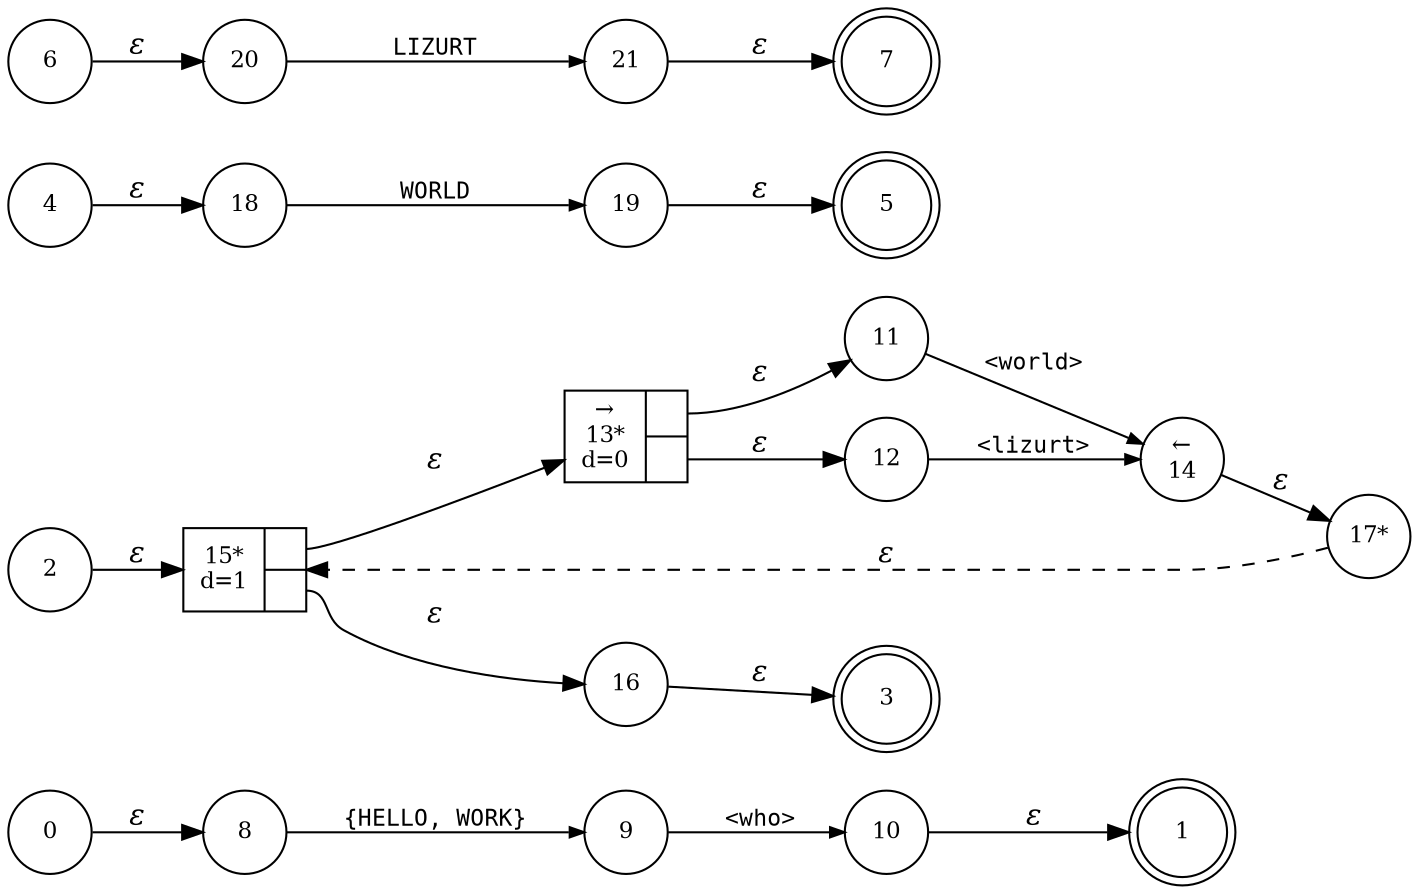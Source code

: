 digraph ATN { rankdir=LR;

s1[fontsize=11, label="1", shape=doublecircle, fixedsize=true, width=.6];
s0[fontsize=11,label="0", shape=circle, fixedsize=true, width=.55, peripheries=1];
s8[fontsize=11,label="8", shape=circle, fixedsize=true, width=.55, peripheries=1];
s9[fontsize=11,label="9", shape=circle, fixedsize=true, width=.55, peripheries=1];
s10[fontsize=11,label="10", shape=circle, fixedsize=true, width=.55, peripheries=1];
s0 -> s8 [fontname="Times-Italic", label="&epsilon;"];
s8 -> s9 [fontsize=11, fontname="Courier", arrowsize=.7, label = "{HELLO, WORK}", arrowhead = normal];
s9 -> s10 [fontsize=11, fontname="Courier", arrowsize=.7, label = "<who>", arrowhead = normal];
s10 -> s1 [fontname="Times-Italic", label="&epsilon;"];


s3[fontsize=11, label="3", shape=doublecircle, fixedsize=true, width=.6];
s16[fontsize=11,label="16", shape=circle, fixedsize=true, width=.55, peripheries=1];
s17[fontsize=11,label="17*", shape=circle, fixedsize=true, width=.55, peripheries=1];
s2[fontsize=11,label="2", shape=circle, fixedsize=true, width=.55, peripheries=1];
s11[fontsize=11,label="11", shape=circle, fixedsize=true, width=.55, peripheries=1];
s12[fontsize=11,label="12", shape=circle, fixedsize=true, width=.55, peripheries=1];
s13[fontsize=11,label="{&rarr;\n13*\nd=0|{<p0>|<p1>}}", shape=record, fixedsize=false, peripheries=1];
s14[fontsize=11,label="&larr;\n14", shape=circle, fixedsize=true, width=.55, peripheries=1];
s15[fontsize=11,label="{15*\nd=1|{<p0>|<p1>}}", shape=record, fixedsize=false, peripheries=1];
s2 -> s15 [fontname="Times-Italic", label="&epsilon;"];
s15:p0 -> s13 [fontname="Times-Italic", label="&epsilon;"];
s15:p1 -> s16 [fontname="Times-Italic", label="&epsilon;"];
s13:p0 -> s11 [fontname="Times-Italic", label="&epsilon;"];
s13:p1 -> s12 [fontname="Times-Italic", label="&epsilon;"];
s16 -> s3 [fontname="Times-Italic", label="&epsilon;"];
s11 -> s14 [fontsize=11, fontname="Courier", arrowsize=.7, label = "<world>", arrowhead = normal];
s12 -> s14 [fontsize=11, fontname="Courier", arrowsize=.7, label = "<lizurt>", arrowhead = normal];
s14 -> s17 [fontname="Times-Italic", label="&epsilon;"];
s17 -> s15 [fontname="Times-Italic", label="&epsilon;", style="dashed"];


s5[fontsize=11, label="5", shape=doublecircle, fixedsize=true, width=.6];
s18[fontsize=11,label="18", shape=circle, fixedsize=true, width=.55, peripheries=1];
s19[fontsize=11,label="19", shape=circle, fixedsize=true, width=.55, peripheries=1];
s4[fontsize=11,label="4", shape=circle, fixedsize=true, width=.55, peripheries=1];
s4 -> s18 [fontname="Times-Italic", label="&epsilon;"];
s18 -> s19 [fontsize=11, fontname="Courier", arrowsize=.7, label = "WORLD", arrowhead = normal];
s19 -> s5 [fontname="Times-Italic", label="&epsilon;"];


s7[fontsize=11, label="7", shape=doublecircle, fixedsize=true, width=.6];
s20[fontsize=11,label="20", shape=circle, fixedsize=true, width=.55, peripheries=1];
s21[fontsize=11,label="21", shape=circle, fixedsize=true, width=.55, peripheries=1];
s6[fontsize=11,label="6", shape=circle, fixedsize=true, width=.55, peripheries=1];
s6 -> s20 [fontname="Times-Italic", label="&epsilon;"];
s20 -> s21 [fontsize=11, fontname="Courier", arrowsize=.7, label = "LIZURT", arrowhead = normal];
s21 -> s7 [fontname="Times-Italic", label="&epsilon;"];
}